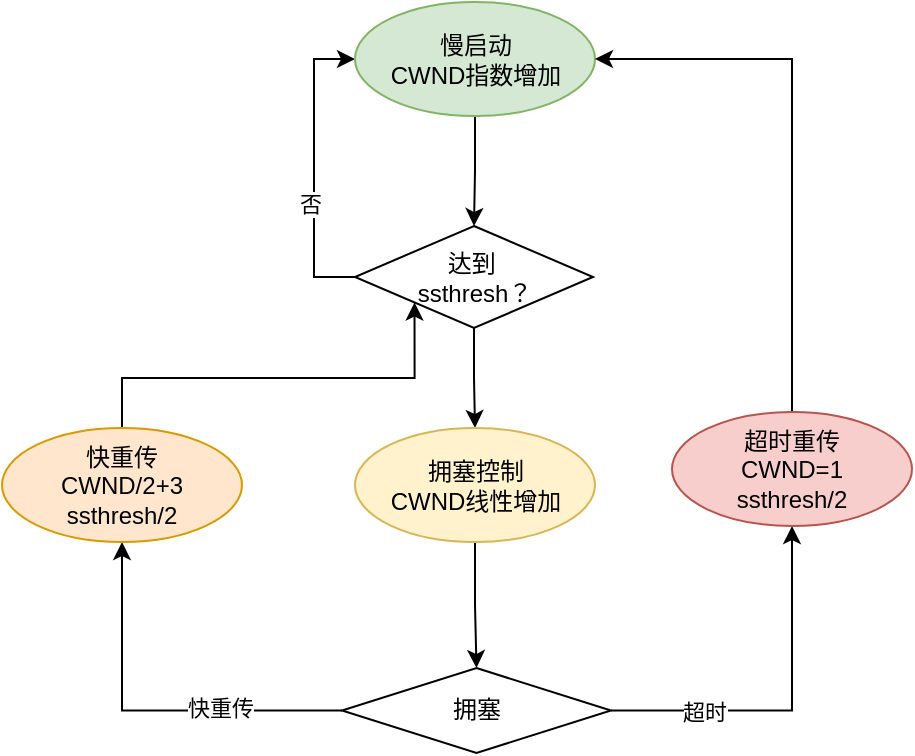 <mxfile version="24.7.16">
  <diagram name="第 1 页" id="yZMblZLBDX4pvqzzv42t">
    <mxGraphModel dx="2010" dy="1112" grid="0" gridSize="10" guides="1" tooltips="1" connect="1" arrows="1" fold="1" page="1" pageScale="1" pageWidth="827" pageHeight="1169" math="0" shadow="0">
      <root>
        <mxCell id="0" />
        <mxCell id="1" parent="0" />
        <mxCell id="4glY3PIqCRat7q1SjAdd-7" style="edgeStyle=orthogonalEdgeStyle;rounded=0;orthogonalLoop=1;jettySize=auto;html=1;entryX=0;entryY=0.5;entryDx=0;entryDy=0;" edge="1" parent="1" source="4glY3PIqCRat7q1SjAdd-2" target="4glY3PIqCRat7q1SjAdd-5">
          <mxGeometry relative="1" as="geometry">
            <Array as="points">
              <mxPoint x="265" y="384" />
              <mxPoint x="265" y="275" />
            </Array>
          </mxGeometry>
        </mxCell>
        <mxCell id="4glY3PIqCRat7q1SjAdd-8" value="否" style="edgeLabel;html=1;align=center;verticalAlign=middle;resizable=0;points=[];" vertex="1" connectable="0" parent="4glY3PIqCRat7q1SjAdd-7">
          <mxGeometry x="-0.241" y="2" relative="1" as="geometry">
            <mxPoint as="offset" />
          </mxGeometry>
        </mxCell>
        <mxCell id="4glY3PIqCRat7q1SjAdd-10" style="edgeStyle=orthogonalEdgeStyle;rounded=0;orthogonalLoop=1;jettySize=auto;html=1;" edge="1" parent="1" source="4glY3PIqCRat7q1SjAdd-2" target="4glY3PIqCRat7q1SjAdd-9">
          <mxGeometry relative="1" as="geometry" />
        </mxCell>
        <mxCell id="4glY3PIqCRat7q1SjAdd-2" value="达到&amp;nbsp;&lt;div&gt;ssthresh？&lt;/div&gt;" style="rhombus;whiteSpace=wrap;html=1;" vertex="1" parent="1">
          <mxGeometry x="285.5" y="358" width="119" height="51" as="geometry" />
        </mxCell>
        <mxCell id="4glY3PIqCRat7q1SjAdd-6" style="edgeStyle=orthogonalEdgeStyle;rounded=0;orthogonalLoop=1;jettySize=auto;html=1;" edge="1" parent="1" source="4glY3PIqCRat7q1SjAdd-5" target="4glY3PIqCRat7q1SjAdd-2">
          <mxGeometry relative="1" as="geometry" />
        </mxCell>
        <mxCell id="4glY3PIqCRat7q1SjAdd-5" value="慢启动&lt;div&gt;CWND指数增加&lt;/div&gt;" style="ellipse;whiteSpace=wrap;html=1;fillColor=#d5e8d4;strokeColor=#82b366;" vertex="1" parent="1">
          <mxGeometry x="285.5" y="246" width="120" height="57" as="geometry" />
        </mxCell>
        <mxCell id="4glY3PIqCRat7q1SjAdd-12" value="" style="edgeStyle=orthogonalEdgeStyle;rounded=0;orthogonalLoop=1;jettySize=auto;html=1;" edge="1" parent="1" source="4glY3PIqCRat7q1SjAdd-9" target="4glY3PIqCRat7q1SjAdd-11">
          <mxGeometry relative="1" as="geometry" />
        </mxCell>
        <mxCell id="4glY3PIqCRat7q1SjAdd-9" value="拥塞控制&lt;div&gt;CWND线性增加&lt;/div&gt;" style="ellipse;whiteSpace=wrap;html=1;fillColor=#fff2cc;strokeColor=#d6b656;" vertex="1" parent="1">
          <mxGeometry x="285.5" y="459" width="120" height="57" as="geometry" />
        </mxCell>
        <mxCell id="4glY3PIqCRat7q1SjAdd-16" style="edgeStyle=orthogonalEdgeStyle;rounded=0;orthogonalLoop=1;jettySize=auto;html=1;entryX=0.5;entryY=1;entryDx=0;entryDy=0;" edge="1" parent="1" source="4glY3PIqCRat7q1SjAdd-11" target="4glY3PIqCRat7q1SjAdd-15">
          <mxGeometry relative="1" as="geometry" />
        </mxCell>
        <mxCell id="4glY3PIqCRat7q1SjAdd-17" value="超时" style="edgeLabel;html=1;align=center;verticalAlign=middle;resizable=0;points=[];" vertex="1" connectable="0" parent="4glY3PIqCRat7q1SjAdd-16">
          <mxGeometry x="-0.318" relative="1" as="geometry">
            <mxPoint x="-16" as="offset" />
          </mxGeometry>
        </mxCell>
        <mxCell id="4glY3PIqCRat7q1SjAdd-20" style="edgeStyle=orthogonalEdgeStyle;rounded=0;orthogonalLoop=1;jettySize=auto;html=1;entryX=0.5;entryY=1;entryDx=0;entryDy=0;" edge="1" parent="1" source="4glY3PIqCRat7q1SjAdd-11" target="4glY3PIqCRat7q1SjAdd-19">
          <mxGeometry relative="1" as="geometry" />
        </mxCell>
        <mxCell id="4glY3PIqCRat7q1SjAdd-21" value="快重传" style="edgeLabel;html=1;align=center;verticalAlign=middle;resizable=0;points=[];" vertex="1" connectable="0" parent="4glY3PIqCRat7q1SjAdd-20">
          <mxGeometry x="-0.371" y="-2" relative="1" as="geometry">
            <mxPoint as="offset" />
          </mxGeometry>
        </mxCell>
        <mxCell id="4glY3PIqCRat7q1SjAdd-11" value="拥塞" style="rhombus;whiteSpace=wrap;html=1;" vertex="1" parent="1">
          <mxGeometry x="279" y="579" width="134.5" height="42.5" as="geometry" />
        </mxCell>
        <mxCell id="4glY3PIqCRat7q1SjAdd-18" style="edgeStyle=orthogonalEdgeStyle;rounded=0;orthogonalLoop=1;jettySize=auto;html=1;entryX=1;entryY=0.5;entryDx=0;entryDy=0;exitX=0.5;exitY=0;exitDx=0;exitDy=0;" edge="1" parent="1" source="4glY3PIqCRat7q1SjAdd-15" target="4glY3PIqCRat7q1SjAdd-5">
          <mxGeometry relative="1" as="geometry" />
        </mxCell>
        <mxCell id="4glY3PIqCRat7q1SjAdd-15" value="&lt;div&gt;超时重传&lt;/div&gt;CWND=1&lt;div&gt;ssthresh/2&lt;/div&gt;" style="ellipse;whiteSpace=wrap;html=1;fillColor=#f8cecc;strokeColor=#b85450;" vertex="1" parent="1">
          <mxGeometry x="444" y="451" width="120" height="57" as="geometry" />
        </mxCell>
        <mxCell id="4glY3PIqCRat7q1SjAdd-22" style="edgeStyle=orthogonalEdgeStyle;rounded=0;orthogonalLoop=1;jettySize=auto;html=1;entryX=0;entryY=1;entryDx=0;entryDy=0;exitX=0.5;exitY=0;exitDx=0;exitDy=0;" edge="1" parent="1" source="4glY3PIqCRat7q1SjAdd-19" target="4glY3PIqCRat7q1SjAdd-2">
          <mxGeometry relative="1" as="geometry" />
        </mxCell>
        <mxCell id="4glY3PIqCRat7q1SjAdd-19" value="&lt;div&gt;快重传&lt;/div&gt;CWND/2+3&lt;div&gt;ssthresh/2&lt;/div&gt;" style="ellipse;whiteSpace=wrap;html=1;fillColor=#ffe6cc;strokeColor=#d79b00;" vertex="1" parent="1">
          <mxGeometry x="109" y="459" width="120" height="57" as="geometry" />
        </mxCell>
      </root>
    </mxGraphModel>
  </diagram>
</mxfile>
